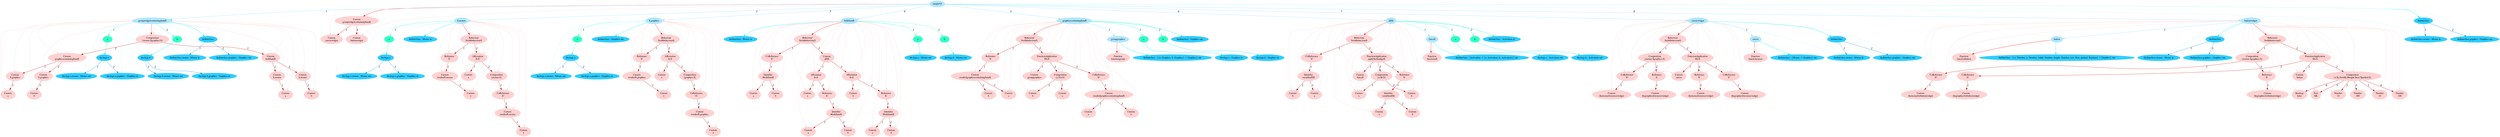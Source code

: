 digraph g{node_11835 [shape="ellipse", style="filled", color="#ffd1d1", fontname="Times", label="Composition
{mouse:$graphics:$}" ]
node_11837 [shape="ellipse", style="filled", color="#ffd1d1", fontname="Times", label="Custom
both$and$" ]
node_11839 [shape="ellipse", style="filled", color="#ffd1d1", fontname="Times", label="Custom
$.mouse" ]
node_11841 [shape="ellipse", style="filled", color="#ffd1d1", fontname="Times", label="Custom
a" ]
node_11844 [shape="ellipse", style="filled", color="#ffd1d1", fontname="Times", label="Custom
$.mouse" ]
node_11846 [shape="ellipse", style="filled", color="#ffd1d1", fontname="Times", label="Custom
b" ]
node_11851 [shape="ellipse", style="filled", color="#ffd1d1", fontname="Times", label="Custom
graphicscontaining$and$" ]
node_11853 [shape="ellipse", style="filled", color="#ffd1d1", fontname="Times", label="Custom
$.graphics" ]
node_11855 [shape="ellipse", style="filled", color="#ffd1d1", fontname="Times", label="Custom
a" ]
node_11858 [shape="ellipse", style="filled", color="#ffd1d1", fontname="Times", label="Custom
$.graphics" ]
node_11860 [shape="ellipse", style="filled", color="#ffd1d1", fontname="Times", label="Custom
b" ]
node_11883 [shape="ellipse", style="filled", color="#ffd1d1", fontname="Times", label="Behaviour
$withbehaviour$" ]
node_11885 [shape="ellipse", style="filled", color="#ffd1d1", fontname="Times", label="Reference
$!" ]
node_11887 [shape="ellipse", style="filled", color="#ffd1d1", fontname="Times", label="Custom
resultof$.mouse" ]
node_11889 [shape="ellipse", style="filled", color="#ffd1d1", fontname="Times", label="Custom
x" ]
node_11893 [shape="ellipse", style="filled", color="#ffd1d1", fontname="Times", label="Affectation
$=$" ]
node_11895 [shape="ellipse", style="filled", color="#ffd1d1", fontname="Times", label="Custom
x" ]
node_11897 [shape="ellipse", style="filled", color="#ffd1d1", fontname="Times", label="Composition
{mouse:$}" ]
node_11899 [shape="ellipse", style="filled", color="#ffd1d1", fontname="Times", label="CoReference
$?" ]
node_11901 [shape="ellipse", style="filled", color="#ffd1d1", fontname="Times", label="Custom
resultof$.mouse" ]
node_11903 [shape="ellipse", style="filled", color="#ffd1d1", fontname="Times", label="Custom
x" ]
node_11928 [shape="ellipse", style="filled", color="#ffd1d1", fontname="Times", label="Behaviour
$withbehaviour$" ]
node_11930 [shape="ellipse", style="filled", color="#ffd1d1", fontname="Times", label="Reference
$!" ]
node_11932 [shape="ellipse", style="filled", color="#ffd1d1", fontname="Times", label="Custom
resultof$.graphics" ]
node_11934 [shape="ellipse", style="filled", color="#ffd1d1", fontname="Times", label="Custom
x" ]
node_11938 [shape="ellipse", style="filled", color="#ffd1d1", fontname="Times", label="Affectation
$=$" ]
node_11940 [shape="ellipse", style="filled", color="#ffd1d1", fontname="Times", label="Custom
x" ]
node_11942 [shape="ellipse", style="filled", color="#ffd1d1", fontname="Times", label="Composition
{graphics:$}" ]
node_11944 [shape="ellipse", style="filled", color="#ffd1d1", fontname="Times", label="CoReference
$?" ]
node_11946 [shape="ellipse", style="filled", color="#ffd1d1", fontname="Times", label="Custom
resultof$.graphics" ]
node_11948 [shape="ellipse", style="filled", color="#ffd1d1", fontname="Times", label="Custom
x" ]
node_11972 [shape="ellipse", style="filled", color="#ffd1d1", fontname="Times", label="Behaviour
$withbehaviour$" ]
node_11974 [shape="ellipse", style="filled", color="#ffd1d1", fontname="Times", label="CoReference
$?" ]
node_11976 [shape="ellipse", style="filled", color="#ffd1d1", fontname="Times", label="Identifier
#both$and$" ]
node_11978 [shape="ellipse", style="filled", color="#ffd1d1", fontname="Times", label="Custom
a" ]
node_11980 [shape="ellipse", style="filled", color="#ffd1d1", fontname="Times", label="Custom
b" ]
node_11985 [shape="ellipse", style="filled", color="#ffd1d1", fontname="Times", label="Custom
all$$" ]
node_11987 [shape="ellipse", style="filled", color="#ffd1d1", fontname="Times", label="Affectation
$=$" ]
node_11989 [shape="ellipse", style="filled", color="#ffd1d1", fontname="Times", label="Custom
a" ]
node_11991 [shape="ellipse", style="filled", color="#ffd1d1", fontname="Times", label="Reference
$!" ]
node_11993 [shape="ellipse", style="filled", color="#ffd1d1", fontname="Times", label="Identifier
#both$and$" ]
node_11995 [shape="ellipse", style="filled", color="#ffd1d1", fontname="Times", label="Custom
a" ]
node_11997 [shape="ellipse", style="filled", color="#ffd1d1", fontname="Times", label="Custom
b" ]
node_12004 [shape="ellipse", style="filled", color="#ffd1d1", fontname="Times", label="Affectation
$=$" ]
node_12006 [shape="ellipse", style="filled", color="#ffd1d1", fontname="Times", label="Custom
b" ]
node_12008 [shape="ellipse", style="filled", color="#ffd1d1", fontname="Times", label="Reference
$!" ]
node_12010 [shape="ellipse", style="filled", color="#ffd1d1", fontname="Times", label="Identifier
#both$and$" ]
node_12012 [shape="ellipse", style="filled", color="#ffd1d1", fontname="Times", label="Custom
a" ]
node_12014 [shape="ellipse", style="filled", color="#ffd1d1", fontname="Times", label="Custom
b" ]
node_12031 [shape="ellipse", style="filled", color="#ffd1d1", fontname="Times", label="Function
functiongroup" ]
node_12048 [shape="ellipse", style="filled", color="#ffd1d1", fontname="Times", label="Behaviour
$withbehaviour$" ]
node_12050 [shape="ellipse", style="filled", color="#ffd1d1", fontname="Times", label="Reference
$!" ]
node_12052 [shape="ellipse", style="filled", color="#ffd1d1", fontname="Times", label="Custom
resultofgraphicscontaining$and$" ]
node_12054 [shape="ellipse", style="filled", color="#ffd1d1", fontname="Times", label="Custom
a" ]
node_12056 [shape="ellipse", style="filled", color="#ffd1d1", fontname="Times", label="Custom
b" ]
node_12061 [shape="ellipse", style="filled", color="#ffd1d1", fontname="Times", label="FunctionApplication
$$=$" ]
node_12063 [shape="ellipse", style="filled", color="#ffd1d1", fontname="Times", label="Custom
groupgraphics" ]
node_12065 [shape="ellipse", style="filled", color="#ffd1d1", fontname="Times", label="Composition
{a:$,b:$}" ]
node_12067 [shape="ellipse", style="filled", color="#ffd1d1", fontname="Times", label="Custom
a" ]
node_12069 [shape="ellipse", style="filled", color="#ffd1d1", fontname="Times", label="Custom
b" ]
node_12073 [shape="ellipse", style="filled", color="#ffd1d1", fontname="Times", label="CoReference
$?" ]
node_12075 [shape="ellipse", style="filled", color="#ffd1d1", fontname="Times", label="Custom
resultofgraphicscontaining$and$" ]
node_12077 [shape="ellipse", style="filled", color="#ffd1d1", fontname="Times", label="Custom
a" ]
node_12079 [shape="ellipse", style="filled", color="#ffd1d1", fontname="Times", label="Custom
b" ]
node_12095 [shape="ellipse", style="filled", color="#ffd1d1", fontname="Times", label="Function
functionall" ]
node_12112 [shape="ellipse", style="filled", color="#ffd1d1", fontname="Times", label="Behaviour
$withbehaviour$" ]
node_12114 [shape="ellipse", style="filled", color="#ffd1d1", fontname="Times", label="CoReference
$?" ]
node_12116 [shape="ellipse", style="filled", color="#ffd1d1", fontname="Times", label="Identifier
variableall$$" ]
node_12118 [shape="ellipse", style="filled", color="#ffd1d1", fontname="Times", label="Custom
a" ]
node_12120 [shape="ellipse", style="filled", color="#ffd1d1", fontname="Times", label="Custom
b" ]
node_12125 [shape="ellipse", style="filled", color="#ffd1d1", fontname="Times", label="FunctionApplication
apply$to$andget$" ]
node_12127 [shape="ellipse", style="filled", color="#ffd1d1", fontname="Times", label="Custom
funcall" ]
node_12129 [shape="ellipse", style="filled", color="#ffd1d1", fontname="Times", label="Reference
$!" ]
node_12131 [shape="ellipse", style="filled", color="#ffd1d1", fontname="Times", label="Identifier
variableall$$" ]
node_12133 [shape="ellipse", style="filled", color="#ffd1d1", fontname="Times", label="Custom
a" ]
node_12135 [shape="ellipse", style="filled", color="#ffd1d1", fontname="Times", label="Custom
b" ]
node_12140 [shape="ellipse", style="filled", color="#ffd1d1", fontname="Times", label="Composition
{a:$b:$}" ]
node_12142 [shape="ellipse", style="filled", color="#ffd1d1", fontname="Times", label="Custom
a" ]
node_12144 [shape="ellipse", style="filled", color="#ffd1d1", fontname="Times", label="Custom
b" ]
node_12159 [shape="ellipse", style="filled", color="#ffd1d1", fontname="Times", label="Function
functioncursor" ]
node_12172 [shape="ellipse", style="filled", color="#ffd1d1", fontname="Times", label="Behaviour
$withbehaviour$" ]
node_12174 [shape="ellipse", style="filled", color="#ffd1d1", fontname="Times", label="Composition
{mouse:$graphics:$}" ]
node_12176 [shape="ellipse", style="filled", color="#ffd1d1", fontname="Times", label="CoReference
$?" ]
node_12178 [shape="ellipse", style="filled", color="#ffd1d1", fontname="Times", label="Custom
themouseforcursorwidget" ]
node_12181 [shape="ellipse", style="filled", color="#ffd1d1", fontname="Times", label="Reference
$!" ]
node_12183 [shape="ellipse", style="filled", color="#ffd1d1", fontname="Times", label="Custom
thegraphicsforcursorwidget" ]
node_12188 [shape="ellipse", style="filled", color="#ffd1d1", fontname="Times", label="FunctionApplication
$$=$" ]
node_12190 [shape="ellipse", style="filled", color="#ffd1d1", fontname="Times", label="Custom
cursor" ]
node_12192 [shape="ellipse", style="filled", color="#ffd1d1", fontname="Times", label="Reference
$!" ]
node_12194 [shape="ellipse", style="filled", color="#ffd1d1", fontname="Times", label="Custom
themouseforcursorwidget" ]
node_12197 [shape="ellipse", style="filled", color="#ffd1d1", fontname="Times", label="CoReference
$?" ]
node_12199 [shape="ellipse", style="filled", color="#ffd1d1", fontname="Times", label="Custom
thegraphicsforcursorwidget" ]
node_12213 [shape="ellipse", style="filled", color="#ffd1d1", fontname="Times", label="Function
functionbutton" ]
node_12226 [shape="ellipse", style="filled", color="#ffd1d1", fontname="Times", label="Behaviour
$withbehaviour$" ]
node_12228 [shape="ellipse", style="filled", color="#ffd1d1", fontname="Times", label="Composition
{mouse:$graphics:$}" ]
node_12230 [shape="ellipse", style="filled", color="#ffd1d1", fontname="Times", label="CoReference
$?" ]
node_12232 [shape="ellipse", style="filled", color="#ffd1d1", fontname="Times", label="Custom
themouseforbuttonwidget" ]
node_12235 [shape="ellipse", style="filled", color="#ffd1d1", fontname="Times", label="Reference
$!" ]
node_12237 [shape="ellipse", style="filled", color="#ffd1d1", fontname="Times", label="Custom
thegraphicsforbuttonwidget" ]
node_12242 [shape="ellipse", style="filled", color="#ffd1d1", fontname="Times", label="FunctionApplication
$$=$" ]
node_12244 [shape="ellipse", style="filled", color="#ffd1d1", fontname="Times", label="Custom
button" ]
node_12246 [shape="ellipse", style="filled", color="#ffd1d1", fontname="Times", label="Composition
{x:$y:$width:$height:$text:$pushed:$}" ]
node_12248 [shape="ellipse", style="filled", color="#ffd1d1", fontname="Times", label="Number
10" ]
node_12250 [shape="ellipse", style="filled", color="#ffd1d1", fontname="Times", label="Number
10" ]
node_12252 [shape="ellipse", style="filled", color="#ffd1d1", fontname="Times", label="Number
200" ]
node_12254 [shape="ellipse", style="filled", color="#ffd1d1", fontname="Times", label="Number
100" ]
node_12256 [shape="ellipse", style="filled", color="#ffd1d1", fontname="Times", label="Text
OK" ]
node_12258 [shape="ellipse", style="filled", color="#ffd1d1", fontname="Times", label="Boolean
false" ]
node_12266 [shape="ellipse", style="filled", color="#ffd1d1", fontname="Times", label="CoReference
$?" ]
node_12268 [shape="ellipse", style="filled", color="#ffd1d1", fontname="Times", label="Custom
thegraphicsforbuttonwidget" ]
node_12294 [shape="ellipse", style="filled", color="#ffd1d1", fontname="Times", label="Custom
groupwidgetcontaining$and$" ]
node_12296 [shape="ellipse", style="filled", color="#ffd1d1", fontname="Times", label="Custom
cursorwidget" ]
node_12298 [shape="ellipse", style="filled", color="#ffd1d1", fontname="Times", label="Custom
buttonwidget" ]
node_11802 [shape="ellipse", style="filled", color="#afe7ff", fontname="Times", label="simpleUI" ]
node_11803 [shape="ellipse", style="filled", color="#afe7ff", fontname="Times", label="groupwidgetcontaining$and$" ]
node_11868 [shape="ellipse", style="filled", color="#afe7ff", fontname="Times", label="$.mouse" ]
node_11913 [shape="ellipse", style="filled", color="#afe7ff", fontname="Times", label="$.graphics" ]
node_11958 [shape="ellipse", style="filled", color="#afe7ff", fontname="Times", label="both$and$" ]
node_12026 [shape="ellipse", style="filled", color="#afe7ff", fontname="Times", label="graphicscontaining$and$" ]
node_12027 [shape="ellipse", style="filled", color="#afe7ff", fontname="Times", label="groupgraphics" ]
node_12090 [shape="ellipse", style="filled", color="#afe7ff", fontname="Times", label="all$$" ]
node_12091 [shape="ellipse", style="filled", color="#afe7ff", fontname="Times", label="funcall" ]
node_12154 [shape="ellipse", style="filled", color="#afe7ff", fontname="Times", label="cursorwidget" ]
node_12155 [shape="ellipse", style="filled", color="#afe7ff", fontname="Times", label="cursor" ]
node_12208 [shape="ellipse", style="filled", color="#afe7ff", fontname="Times", label="buttonwidget" ]
node_12209 [shape="ellipse", style="filled", color="#afe7ff", fontname="Times", label="button" ]
node_11804 [shape="ellipse", style="filled", color="#2fffc7", fontname="Times", label="a" ]
node_11814 [shape="ellipse", style="filled", color="#2fffc7", fontname="Times", label="b" ]
node_11869 [shape="ellipse", style="filled", color="#2fffc7", fontname="Times", label="x" ]
node_11914 [shape="ellipse", style="filled", color="#2fffc7", fontname="Times", label="x" ]
node_11959 [shape="ellipse", style="filled", color="#2fffc7", fontname="Times", label="a" ]
node_11963 [shape="ellipse", style="filled", color="#2fffc7", fontname="Times", label="b" ]
node_12035 [shape="ellipse", style="filled", color="#2fffc7", fontname="Times", label="a" ]
node_12039 [shape="ellipse", style="filled", color="#2fffc7", fontname="Times", label="b" ]
node_12099 [shape="ellipse", style="filled", color="#2fffc7", fontname="Times", label="a" ]
node_12103 [shape="ellipse", style="filled", color="#2fffc7", fontname="Times", label="b" ]
node_11805 [shape="ellipse", style="filled", color="#2fcdff", fontname="Times", label="theArgs.a" ]
node_11806 [shape="ellipse", style="filled", color="#2fcdff", fontname="Times", label="theArgs.a.mouse : Mouse out" ]
node_11808 [shape="ellipse", style="filled", color="#2fcdff", fontname="Times", label="theArgs.a.graphics : Graphics in" ]
node_11815 [shape="ellipse", style="filled", color="#2fcdff", fontname="Times", label="theArgs.b" ]
node_11816 [shape="ellipse", style="filled", color="#2fcdff", fontname="Times", label="theArgs.b.mouse : Mouse out" ]
node_11818 [shape="ellipse", style="filled", color="#2fcdff", fontname="Times", label="theArgs.b.graphics : Graphics in" ]
node_11826 [shape="ellipse", style="filled", color="#2fcdff", fontname="Times", label="theInterface" ]
node_11827 [shape="ellipse", style="filled", color="#2fcdff", fontname="Times", label="theInterface.mouse : Mouse in" ]
node_11829 [shape="ellipse", style="filled", color="#2fcdff", fontname="Times", label="theInterface.graphics : Graphics out" ]
node_11870 [shape="ellipse", style="filled", color="#2fcdff", fontname="Times", label="theArgs.x" ]
node_11871 [shape="ellipse", style="filled", color="#2fcdff", fontname="Times", label="theArgs.x.mouse : Mouse out" ]
node_11873 [shape="ellipse", style="filled", color="#2fcdff", fontname="Times", label="theArgs.x.graphics : Graphics in" ]
node_11880 [shape="ellipse", style="filled", color="#2fcdff", fontname="Times", label="theInterface : Mouse in" ]
node_11915 [shape="ellipse", style="filled", color="#2fcdff", fontname="Times", label="theArgs.x" ]
node_11916 [shape="ellipse", style="filled", color="#2fcdff", fontname="Times", label="theArgs.x.mouse : Mouse out" ]
node_11918 [shape="ellipse", style="filled", color="#2fcdff", fontname="Times", label="theArgs.x.graphics : Graphics in" ]
node_11925 [shape="ellipse", style="filled", color="#2fcdff", fontname="Times", label="theInterface : Graphics out" ]
node_11960 [shape="ellipse", style="filled", color="#2fcdff", fontname="Times", label="theArgs.a : Mouse out" ]
node_11964 [shape="ellipse", style="filled", color="#2fcdff", fontname="Times", label="theArgs.b : Mouse out" ]
node_11969 [shape="ellipse", style="filled", color="#2fcdff", fontname="Times", label="theInterface : Mouse in" ]
node_12028 [shape="ellipse", style="filled", color="#2fcdff", fontname="Times", label="theInterface : {{a: Graphics, b: Graphics} -> Graphics} out" ]
node_12036 [shape="ellipse", style="filled", color="#2fcdff", fontname="Times", label="theArgs.a : Graphics in" ]
node_12040 [shape="ellipse", style="filled", color="#2fcdff", fontname="Times", label="theArgs.b : Graphics in" ]
node_12045 [shape="ellipse", style="filled", color="#2fcdff", fontname="Times", label="theInterface : Graphics out" ]
node_12092 [shape="ellipse", style="filled", color="#2fcdff", fontname="Times", label="theInterface : {Activation -> {a: Activation, b: Activation}} out" ]
node_12100 [shape="ellipse", style="filled", color="#2fcdff", fontname="Times", label="theArgs.a : Activation out" ]
node_12104 [shape="ellipse", style="filled", color="#2fcdff", fontname="Times", label="theArgs.b : Activation out" ]
node_12109 [shape="ellipse", style="filled", color="#2fcdff", fontname="Times", label="theInterface : Activation in" ]
node_12156 [shape="ellipse", style="filled", color="#2fcdff", fontname="Times", label="theInterface : {Mouse -> Graphics} out" ]
node_12163 [shape="ellipse", style="filled", color="#2fcdff", fontname="Times", label="theInterface" ]
node_12164 [shape="ellipse", style="filled", color="#2fcdff", fontname="Times", label="theInterface.mouse : Mouse in" ]
node_12166 [shape="ellipse", style="filled", color="#2fcdff", fontname="Times", label="theInterface.graphics : Graphics out" ]
node_12210 [shape="ellipse", style="filled", color="#2fcdff", fontname="Times", label="theInterface : {{x: Number, y: Number, width: Number, height: Number, text: Text, pushed: Boolean} -> Graphics} out" ]
node_12217 [shape="ellipse", style="filled", color="#2fcdff", fontname="Times", label="theInterface" ]
node_12218 [shape="ellipse", style="filled", color="#2fcdff", fontname="Times", label="theInterface.mouse : Mouse in" ]
node_12220 [shape="ellipse", style="filled", color="#2fcdff", fontname="Times", label="theInterface.graphics : Graphics out" ]
node_12285 [shape="ellipse", style="filled", color="#2fcdff", fontname="Times", label="theInterface" ]
node_12286 [shape="ellipse", style="filled", color="#2fcdff", fontname="Times", label="theInterface.mouse : Mouse in" ]
node_12288 [shape="ellipse", style="filled", color="#2fcdff", fontname="Times", label="theInterface.graphics : Graphics out" ]
node_11839 -> node_11841 [dir=forward, arrowHead=normal, fontname="Times-Italic", arrowsize=1, color="#d00000", label="1",  headlabel="", taillabel="" ]
node_11844 -> node_11846 [dir=forward, arrowHead=normal, fontname="Times-Italic", arrowsize=1, color="#d00000", label="1",  headlabel="", taillabel="" ]
node_11837 -> node_11839 [dir=forward, arrowHead=normal, fontname="Times-Italic", arrowsize=1, color="#d00000", label="1",  headlabel="", taillabel="" ]
node_11837 -> node_11844 [dir=forward, arrowHead=normal, fontname="Times-Italic", arrowsize=1, color="#d00000", label="2",  headlabel="", taillabel="" ]
node_11853 -> node_11855 [dir=forward, arrowHead=normal, fontname="Times-Italic", arrowsize=1, color="#d00000", label="1",  headlabel="", taillabel="" ]
node_11858 -> node_11860 [dir=forward, arrowHead=normal, fontname="Times-Italic", arrowsize=1, color="#d00000", label="1",  headlabel="", taillabel="" ]
node_11851 -> node_11853 [dir=forward, arrowHead=normal, fontname="Times-Italic", arrowsize=1, color="#d00000", label="1",  headlabel="", taillabel="" ]
node_11851 -> node_11858 [dir=forward, arrowHead=normal, fontname="Times-Italic", arrowsize=1, color="#d00000", label="2",  headlabel="", taillabel="" ]
node_11835 -> node_11837 [dir=forward, arrowHead=normal, fontname="Times-Italic", arrowsize=1, color="#d00000", label="1",  headlabel="", taillabel="" ]
node_11835 -> node_11851 [dir=forward, arrowHead=normal, fontname="Times-Italic", arrowsize=1, color="#d00000", label="2",  headlabel="", taillabel="" ]
node_11887 -> node_11889 [dir=forward, arrowHead=normal, fontname="Times-Italic", arrowsize=1, color="#d00000", label="1",  headlabel="", taillabel="" ]
node_11885 -> node_11887 [dir=forward, arrowHead=normal, fontname="Times-Italic", arrowsize=1, color="#d00000", label="1",  headlabel="", taillabel="" ]
node_11901 -> node_11903 [dir=forward, arrowHead=normal, fontname="Times-Italic", arrowsize=1, color="#d00000", label="1",  headlabel="", taillabel="" ]
node_11899 -> node_11901 [dir=forward, arrowHead=normal, fontname="Times-Italic", arrowsize=1, color="#d00000", label="1",  headlabel="", taillabel="" ]
node_11897 -> node_11899 [dir=forward, arrowHead=normal, fontname="Times-Italic", arrowsize=1, color="#d00000", label="1",  headlabel="", taillabel="" ]
node_11893 -> node_11895 [dir=forward, arrowHead=normal, fontname="Times-Italic", arrowsize=1, color="#d00000", label="1",  headlabel="", taillabel="" ]
node_11893 -> node_11897 [dir=forward, arrowHead=normal, fontname="Times-Italic", arrowsize=1, color="#d00000", label="2",  headlabel="", taillabel="" ]
node_11883 -> node_11885 [dir=forward, arrowHead=normal, fontname="Times-Italic", arrowsize=1, color="#d00000", label="1",  headlabel="", taillabel="" ]
node_11883 -> node_11893 [dir=forward, arrowHead=normal, fontname="Times-Italic", arrowsize=1, color="#d00000", label="2",  headlabel="", taillabel="" ]
node_11932 -> node_11934 [dir=forward, arrowHead=normal, fontname="Times-Italic", arrowsize=1, color="#d00000", label="1",  headlabel="", taillabel="" ]
node_11930 -> node_11932 [dir=forward, arrowHead=normal, fontname="Times-Italic", arrowsize=1, color="#d00000", label="1",  headlabel="", taillabel="" ]
node_11946 -> node_11948 [dir=forward, arrowHead=normal, fontname="Times-Italic", arrowsize=1, color="#d00000", label="1",  headlabel="", taillabel="" ]
node_11944 -> node_11946 [dir=forward, arrowHead=normal, fontname="Times-Italic", arrowsize=1, color="#d00000", label="1",  headlabel="", taillabel="" ]
node_11942 -> node_11944 [dir=forward, arrowHead=normal, fontname="Times-Italic", arrowsize=1, color="#d00000", label="1",  headlabel="", taillabel="" ]
node_11938 -> node_11940 [dir=forward, arrowHead=normal, fontname="Times-Italic", arrowsize=1, color="#d00000", label="1",  headlabel="", taillabel="" ]
node_11938 -> node_11942 [dir=forward, arrowHead=normal, fontname="Times-Italic", arrowsize=1, color="#d00000", label="2",  headlabel="", taillabel="" ]
node_11928 -> node_11930 [dir=forward, arrowHead=normal, fontname="Times-Italic", arrowsize=1, color="#d00000", label="1",  headlabel="", taillabel="" ]
node_11928 -> node_11938 [dir=forward, arrowHead=normal, fontname="Times-Italic", arrowsize=1, color="#d00000", label="2",  headlabel="", taillabel="" ]
node_11976 -> node_11978 [dir=forward, arrowHead=normal, fontname="Times-Italic", arrowsize=1, color="#d00000", label="1",  headlabel="", taillabel="" ]
node_11976 -> node_11980 [dir=forward, arrowHead=normal, fontname="Times-Italic", arrowsize=1, color="#d00000", label="2",  headlabel="", taillabel="" ]
node_11974 -> node_11976 [dir=forward, arrowHead=normal, fontname="Times-Italic", arrowsize=1, color="#d00000", label="1",  headlabel="", taillabel="" ]
node_11993 -> node_11995 [dir=forward, arrowHead=normal, fontname="Times-Italic", arrowsize=1, color="#d00000", label="1",  headlabel="", taillabel="" ]
node_11993 -> node_11997 [dir=forward, arrowHead=normal, fontname="Times-Italic", arrowsize=1, color="#d00000", label="2",  headlabel="", taillabel="" ]
node_11991 -> node_11993 [dir=forward, arrowHead=normal, fontname="Times-Italic", arrowsize=1, color="#d00000", label="1",  headlabel="", taillabel="" ]
node_11987 -> node_11989 [dir=forward, arrowHead=normal, fontname="Times-Italic", arrowsize=1, color="#d00000", label="1",  headlabel="", taillabel="" ]
node_11987 -> node_11991 [dir=forward, arrowHead=normal, fontname="Times-Italic", arrowsize=1, color="#d00000", label="2",  headlabel="", taillabel="" ]
node_12010 -> node_12012 [dir=forward, arrowHead=normal, fontname="Times-Italic", arrowsize=1, color="#d00000", label="1",  headlabel="", taillabel="" ]
node_12010 -> node_12014 [dir=forward, arrowHead=normal, fontname="Times-Italic", arrowsize=1, color="#d00000", label="2",  headlabel="", taillabel="" ]
node_12008 -> node_12010 [dir=forward, arrowHead=normal, fontname="Times-Italic", arrowsize=1, color="#d00000", label="1",  headlabel="", taillabel="" ]
node_12004 -> node_12006 [dir=forward, arrowHead=normal, fontname="Times-Italic", arrowsize=1, color="#d00000", label="1",  headlabel="", taillabel="" ]
node_12004 -> node_12008 [dir=forward, arrowHead=normal, fontname="Times-Italic", arrowsize=1, color="#d00000", label="2",  headlabel="", taillabel="" ]
node_11985 -> node_11987 [dir=forward, arrowHead=normal, fontname="Times-Italic", arrowsize=1, color="#d00000", label="1",  headlabel="", taillabel="" ]
node_11985 -> node_12004 [dir=forward, arrowHead=normal, fontname="Times-Italic", arrowsize=1, color="#d00000", label="2",  headlabel="", taillabel="" ]
node_11972 -> node_11974 [dir=forward, arrowHead=normal, fontname="Times-Italic", arrowsize=1, color="#d00000", label="1",  headlabel="", taillabel="" ]
node_11972 -> node_11985 [dir=forward, arrowHead=normal, fontname="Times-Italic", arrowsize=1, color="#d00000", label="2",  headlabel="", taillabel="" ]
node_12052 -> node_12054 [dir=forward, arrowHead=normal, fontname="Times-Italic", arrowsize=1, color="#d00000", label="1",  headlabel="", taillabel="" ]
node_12052 -> node_12056 [dir=forward, arrowHead=normal, fontname="Times-Italic", arrowsize=1, color="#d00000", label="2",  headlabel="", taillabel="" ]
node_12050 -> node_12052 [dir=forward, arrowHead=normal, fontname="Times-Italic", arrowsize=1, color="#d00000", label="1",  headlabel="", taillabel="" ]
node_12065 -> node_12067 [dir=forward, arrowHead=normal, fontname="Times-Italic", arrowsize=1, color="#d00000", label="1",  headlabel="", taillabel="" ]
node_12065 -> node_12069 [dir=forward, arrowHead=normal, fontname="Times-Italic", arrowsize=1, color="#d00000", label="2",  headlabel="", taillabel="" ]
node_12075 -> node_12077 [dir=forward, arrowHead=normal, fontname="Times-Italic", arrowsize=1, color="#d00000", label="1",  headlabel="", taillabel="" ]
node_12075 -> node_12079 [dir=forward, arrowHead=normal, fontname="Times-Italic", arrowsize=1, color="#d00000", label="2",  headlabel="", taillabel="" ]
node_12073 -> node_12075 [dir=forward, arrowHead=normal, fontname="Times-Italic", arrowsize=1, color="#d00000", label="1",  headlabel="", taillabel="" ]
node_12061 -> node_12063 [dir=forward, arrowHead=normal, fontname="Times-Italic", arrowsize=1, color="#d00000", label="1",  headlabel="", taillabel="" ]
node_12061 -> node_12065 [dir=forward, arrowHead=normal, fontname="Times-Italic", arrowsize=1, color="#d00000", label="2",  headlabel="", taillabel="" ]
node_12061 -> node_12073 [dir=forward, arrowHead=normal, fontname="Times-Italic", arrowsize=1, color="#d00000", label="3",  headlabel="", taillabel="" ]
node_12048 -> node_12050 [dir=forward, arrowHead=normal, fontname="Times-Italic", arrowsize=1, color="#d00000", label="1",  headlabel="", taillabel="" ]
node_12048 -> node_12061 [dir=forward, arrowHead=normal, fontname="Times-Italic", arrowsize=1, color="#d00000", label="2",  headlabel="", taillabel="" ]
node_12116 -> node_12118 [dir=forward, arrowHead=normal, fontname="Times-Italic", arrowsize=1, color="#d00000", label="1",  headlabel="", taillabel="" ]
node_12116 -> node_12120 [dir=forward, arrowHead=normal, fontname="Times-Italic", arrowsize=1, color="#d00000", label="2",  headlabel="", taillabel="" ]
node_12114 -> node_12116 [dir=forward, arrowHead=normal, fontname="Times-Italic", arrowsize=1, color="#d00000", label="1",  headlabel="", taillabel="" ]
node_12131 -> node_12133 [dir=forward, arrowHead=normal, fontname="Times-Italic", arrowsize=1, color="#d00000", label="1",  headlabel="", taillabel="" ]
node_12131 -> node_12135 [dir=forward, arrowHead=normal, fontname="Times-Italic", arrowsize=1, color="#d00000", label="2",  headlabel="", taillabel="" ]
node_12129 -> node_12131 [dir=forward, arrowHead=normal, fontname="Times-Italic", arrowsize=1, color="#d00000", label="1",  headlabel="", taillabel="" ]
node_12140 -> node_12142 [dir=forward, arrowHead=normal, fontname="Times-Italic", arrowsize=1, color="#d00000", label="1",  headlabel="", taillabel="" ]
node_12140 -> node_12144 [dir=forward, arrowHead=normal, fontname="Times-Italic", arrowsize=1, color="#d00000", label="2",  headlabel="", taillabel="" ]
node_12125 -> node_12127 [dir=forward, arrowHead=normal, fontname="Times-Italic", arrowsize=1, color="#d00000", label="1",  headlabel="", taillabel="" ]
node_12125 -> node_12129 [dir=forward, arrowHead=normal, fontname="Times-Italic", arrowsize=1, color="#d00000", label="2",  headlabel="", taillabel="" ]
node_12125 -> node_12140 [dir=forward, arrowHead=normal, fontname="Times-Italic", arrowsize=1, color="#d00000", label="3",  headlabel="", taillabel="" ]
node_12112 -> node_12114 [dir=forward, arrowHead=normal, fontname="Times-Italic", arrowsize=1, color="#d00000", label="1",  headlabel="", taillabel="" ]
node_12112 -> node_12125 [dir=forward, arrowHead=normal, fontname="Times-Italic", arrowsize=1, color="#d00000", label="2",  headlabel="", taillabel="" ]
node_12176 -> node_12178 [dir=forward, arrowHead=normal, fontname="Times-Italic", arrowsize=1, color="#d00000", label="1",  headlabel="", taillabel="" ]
node_12181 -> node_12183 [dir=forward, arrowHead=normal, fontname="Times-Italic", arrowsize=1, color="#d00000", label="1",  headlabel="", taillabel="" ]
node_12174 -> node_12176 [dir=forward, arrowHead=normal, fontname="Times-Italic", arrowsize=1, color="#d00000", label="1",  headlabel="", taillabel="" ]
node_12174 -> node_12181 [dir=forward, arrowHead=normal, fontname="Times-Italic", arrowsize=1, color="#d00000", label="2",  headlabel="", taillabel="" ]
node_12192 -> node_12194 [dir=forward, arrowHead=normal, fontname="Times-Italic", arrowsize=1, color="#d00000", label="1",  headlabel="", taillabel="" ]
node_12197 -> node_12199 [dir=forward, arrowHead=normal, fontname="Times-Italic", arrowsize=1, color="#d00000", label="1",  headlabel="", taillabel="" ]
node_12188 -> node_12190 [dir=forward, arrowHead=normal, fontname="Times-Italic", arrowsize=1, color="#d00000", label="1",  headlabel="", taillabel="" ]
node_12188 -> node_12192 [dir=forward, arrowHead=normal, fontname="Times-Italic", arrowsize=1, color="#d00000", label="2",  headlabel="", taillabel="" ]
node_12188 -> node_12197 [dir=forward, arrowHead=normal, fontname="Times-Italic", arrowsize=1, color="#d00000", label="3",  headlabel="", taillabel="" ]
node_12172 -> node_12174 [dir=forward, arrowHead=normal, fontname="Times-Italic", arrowsize=1, color="#d00000", label="1",  headlabel="", taillabel="" ]
node_12172 -> node_12188 [dir=forward, arrowHead=normal, fontname="Times-Italic", arrowsize=1, color="#d00000", label="2",  headlabel="", taillabel="" ]
node_12230 -> node_12232 [dir=forward, arrowHead=normal, fontname="Times-Italic", arrowsize=1, color="#d00000", label="1",  headlabel="", taillabel="" ]
node_12235 -> node_12237 [dir=forward, arrowHead=normal, fontname="Times-Italic", arrowsize=1, color="#d00000", label="1",  headlabel="", taillabel="" ]
node_12228 -> node_12230 [dir=forward, arrowHead=normal, fontname="Times-Italic", arrowsize=1, color="#d00000", label="1",  headlabel="", taillabel="" ]
node_12228 -> node_12235 [dir=forward, arrowHead=normal, fontname="Times-Italic", arrowsize=1, color="#d00000", label="2",  headlabel="", taillabel="" ]
node_12246 -> node_12248 [dir=forward, arrowHead=normal, fontname="Times-Italic", arrowsize=1, color="#d00000", label="1",  headlabel="", taillabel="" ]
node_12246 -> node_12250 [dir=forward, arrowHead=normal, fontname="Times-Italic", arrowsize=1, color="#d00000", label="2",  headlabel="", taillabel="" ]
node_12246 -> node_12252 [dir=forward, arrowHead=normal, fontname="Times-Italic", arrowsize=1, color="#d00000", label="3",  headlabel="", taillabel="" ]
node_12246 -> node_12254 [dir=forward, arrowHead=normal, fontname="Times-Italic", arrowsize=1, color="#d00000", label="4",  headlabel="", taillabel="" ]
node_12246 -> node_12256 [dir=forward, arrowHead=normal, fontname="Times-Italic", arrowsize=1, color="#d00000", label="5",  headlabel="", taillabel="" ]
node_12246 -> node_12258 [dir=forward, arrowHead=normal, fontname="Times-Italic", arrowsize=1, color="#d00000", label="6",  headlabel="", taillabel="" ]
node_12266 -> node_12268 [dir=forward, arrowHead=normal, fontname="Times-Italic", arrowsize=1, color="#d00000", label="1",  headlabel="", taillabel="" ]
node_12242 -> node_12244 [dir=forward, arrowHead=normal, fontname="Times-Italic", arrowsize=1, color="#d00000", label="1",  headlabel="", taillabel="" ]
node_12242 -> node_12246 [dir=forward, arrowHead=normal, fontname="Times-Italic", arrowsize=1, color="#d00000", label="2",  headlabel="", taillabel="" ]
node_12242 -> node_12266 [dir=forward, arrowHead=normal, fontname="Times-Italic", arrowsize=1, color="#d00000", label="3",  headlabel="", taillabel="" ]
node_12226 -> node_12228 [dir=forward, arrowHead=normal, fontname="Times-Italic", arrowsize=1, color="#d00000", label="1",  headlabel="", taillabel="" ]
node_12226 -> node_12242 [dir=forward, arrowHead=normal, fontname="Times-Italic", arrowsize=1, color="#d00000", label="2",  headlabel="", taillabel="" ]
node_12294 -> node_12296 [dir=forward, arrowHead=normal, fontname="Times-Italic", arrowsize=1, color="#d00000", label="1",  headlabel="", taillabel="" ]
node_12294 -> node_12298 [dir=forward, arrowHead=normal, fontname="Times-Italic", arrowsize=1, color="#d00000", label="2",  headlabel="", taillabel="" ]
node_11803 -> node_11835 [dir=forward, arrowHead=normal, fontname="Times-Italic", arrowsize=1, color="#ff0000", label="",  headlabel="", taillabel="" ]
node_11868 -> node_11883 [dir=forward, arrowHead=normal, fontname="Times-Italic", arrowsize=1, color="#ff0000", label="",  headlabel="", taillabel="" ]
node_11913 -> node_11928 [dir=forward, arrowHead=normal, fontname="Times-Italic", arrowsize=1, color="#ff0000", label="",  headlabel="", taillabel="" ]
node_11958 -> node_11972 [dir=forward, arrowHead=normal, fontname="Times-Italic", arrowsize=1, color="#ff0000", label="",  headlabel="", taillabel="" ]
node_12027 -> node_12031 [dir=forward, arrowHead=normal, fontname="Times-Italic", arrowsize=1, color="#ff0000", label="",  headlabel="", taillabel="" ]
node_12026 -> node_12048 [dir=forward, arrowHead=normal, fontname="Times-Italic", arrowsize=1, color="#ff0000", label="",  headlabel="", taillabel="" ]
node_12091 -> node_12095 [dir=forward, arrowHead=normal, fontname="Times-Italic", arrowsize=1, color="#ff0000", label="",  headlabel="", taillabel="" ]
node_12090 -> node_12112 [dir=forward, arrowHead=normal, fontname="Times-Italic", arrowsize=1, color="#ff0000", label="",  headlabel="", taillabel="" ]
node_12155 -> node_12159 [dir=forward, arrowHead=normal, fontname="Times-Italic", arrowsize=1, color="#ff0000", label="",  headlabel="", taillabel="" ]
node_12154 -> node_12172 [dir=forward, arrowHead=normal, fontname="Times-Italic", arrowsize=1, color="#ff0000", label="",  headlabel="", taillabel="" ]
node_12209 -> node_12213 [dir=forward, arrowHead=normal, fontname="Times-Italic", arrowsize=1, color="#ff0000", label="",  headlabel="", taillabel="" ]
node_12208 -> node_12226 [dir=forward, arrowHead=normal, fontname="Times-Italic", arrowsize=1, color="#ff0000", label="",  headlabel="", taillabel="" ]
node_11802 -> node_12294 [dir=forward, arrowHead=normal, fontname="Times-Italic", arrowsize=1, color="#ff0000", label="",  headlabel="", taillabel="" ]
node_11803 -> node_11835 [dir=forward, arrowHead=normal, fontname="Times-Italic", arrowsize=1, color="#ffd5d5", label="",  headlabel="", taillabel="" ]
node_11803 -> node_11837 [dir=forward, arrowHead=normal, fontname="Times-Italic", arrowsize=1, color="#ffd5d5", label="",  headlabel="", taillabel="" ]
node_11803 -> node_11839 [dir=forward, arrowHead=normal, fontname="Times-Italic", arrowsize=1, color="#ffd5d5", label="",  headlabel="", taillabel="" ]
node_11803 -> node_11841 [dir=forward, arrowHead=normal, fontname="Times-Italic", arrowsize=1, color="#ffd5d5", label="",  headlabel="", taillabel="" ]
node_11803 -> node_11844 [dir=forward, arrowHead=normal, fontname="Times-Italic", arrowsize=1, color="#ffd5d5", label="",  headlabel="", taillabel="" ]
node_11803 -> node_11846 [dir=forward, arrowHead=normal, fontname="Times-Italic", arrowsize=1, color="#ffd5d5", label="",  headlabel="", taillabel="" ]
node_11803 -> node_11851 [dir=forward, arrowHead=normal, fontname="Times-Italic", arrowsize=1, color="#ffd5d5", label="",  headlabel="", taillabel="" ]
node_11803 -> node_11853 [dir=forward, arrowHead=normal, fontname="Times-Italic", arrowsize=1, color="#ffd5d5", label="",  headlabel="", taillabel="" ]
node_11803 -> node_11855 [dir=forward, arrowHead=normal, fontname="Times-Italic", arrowsize=1, color="#ffd5d5", label="",  headlabel="", taillabel="" ]
node_11803 -> node_11858 [dir=forward, arrowHead=normal, fontname="Times-Italic", arrowsize=1, color="#ffd5d5", label="",  headlabel="", taillabel="" ]
node_11803 -> node_11860 [dir=forward, arrowHead=normal, fontname="Times-Italic", arrowsize=1, color="#ffd5d5", label="",  headlabel="", taillabel="" ]
node_11868 -> node_11883 [dir=forward, arrowHead=normal, fontname="Times-Italic", arrowsize=1, color="#ffd5d5", label="",  headlabel="", taillabel="" ]
node_11868 -> node_11885 [dir=forward, arrowHead=normal, fontname="Times-Italic", arrowsize=1, color="#ffd5d5", label="",  headlabel="", taillabel="" ]
node_11868 -> node_11887 [dir=forward, arrowHead=normal, fontname="Times-Italic", arrowsize=1, color="#ffd5d5", label="",  headlabel="", taillabel="" ]
node_11868 -> node_11889 [dir=forward, arrowHead=normal, fontname="Times-Italic", arrowsize=1, color="#ffd5d5", label="",  headlabel="", taillabel="" ]
node_11868 -> node_11893 [dir=forward, arrowHead=normal, fontname="Times-Italic", arrowsize=1, color="#ffd5d5", label="",  headlabel="", taillabel="" ]
node_11868 -> node_11895 [dir=forward, arrowHead=normal, fontname="Times-Italic", arrowsize=1, color="#ffd5d5", label="",  headlabel="", taillabel="" ]
node_11868 -> node_11897 [dir=forward, arrowHead=normal, fontname="Times-Italic", arrowsize=1, color="#ffd5d5", label="",  headlabel="", taillabel="" ]
node_11868 -> node_11899 [dir=forward, arrowHead=normal, fontname="Times-Italic", arrowsize=1, color="#ffd5d5", label="",  headlabel="", taillabel="" ]
node_11868 -> node_11901 [dir=forward, arrowHead=normal, fontname="Times-Italic", arrowsize=1, color="#ffd5d5", label="",  headlabel="", taillabel="" ]
node_11868 -> node_11903 [dir=forward, arrowHead=normal, fontname="Times-Italic", arrowsize=1, color="#ffd5d5", label="",  headlabel="", taillabel="" ]
node_11913 -> node_11928 [dir=forward, arrowHead=normal, fontname="Times-Italic", arrowsize=1, color="#ffd5d5", label="",  headlabel="", taillabel="" ]
node_11913 -> node_11930 [dir=forward, arrowHead=normal, fontname="Times-Italic", arrowsize=1, color="#ffd5d5", label="",  headlabel="", taillabel="" ]
node_11913 -> node_11932 [dir=forward, arrowHead=normal, fontname="Times-Italic", arrowsize=1, color="#ffd5d5", label="",  headlabel="", taillabel="" ]
node_11913 -> node_11934 [dir=forward, arrowHead=normal, fontname="Times-Italic", arrowsize=1, color="#ffd5d5", label="",  headlabel="", taillabel="" ]
node_11913 -> node_11938 [dir=forward, arrowHead=normal, fontname="Times-Italic", arrowsize=1, color="#ffd5d5", label="",  headlabel="", taillabel="" ]
node_11913 -> node_11940 [dir=forward, arrowHead=normal, fontname="Times-Italic", arrowsize=1, color="#ffd5d5", label="",  headlabel="", taillabel="" ]
node_11913 -> node_11942 [dir=forward, arrowHead=normal, fontname="Times-Italic", arrowsize=1, color="#ffd5d5", label="",  headlabel="", taillabel="" ]
node_11913 -> node_11944 [dir=forward, arrowHead=normal, fontname="Times-Italic", arrowsize=1, color="#ffd5d5", label="",  headlabel="", taillabel="" ]
node_11913 -> node_11946 [dir=forward, arrowHead=normal, fontname="Times-Italic", arrowsize=1, color="#ffd5d5", label="",  headlabel="", taillabel="" ]
node_11913 -> node_11948 [dir=forward, arrowHead=normal, fontname="Times-Italic", arrowsize=1, color="#ffd5d5", label="",  headlabel="", taillabel="" ]
node_11958 -> node_11972 [dir=forward, arrowHead=normal, fontname="Times-Italic", arrowsize=1, color="#ffd5d5", label="",  headlabel="", taillabel="" ]
node_11958 -> node_11974 [dir=forward, arrowHead=normal, fontname="Times-Italic", arrowsize=1, color="#ffd5d5", label="",  headlabel="", taillabel="" ]
node_11958 -> node_11976 [dir=forward, arrowHead=normal, fontname="Times-Italic", arrowsize=1, color="#ffd5d5", label="",  headlabel="", taillabel="" ]
node_11958 -> node_11978 [dir=forward, arrowHead=normal, fontname="Times-Italic", arrowsize=1, color="#ffd5d5", label="",  headlabel="", taillabel="" ]
node_11958 -> node_11980 [dir=forward, arrowHead=normal, fontname="Times-Italic", arrowsize=1, color="#ffd5d5", label="",  headlabel="", taillabel="" ]
node_11958 -> node_11985 [dir=forward, arrowHead=normal, fontname="Times-Italic", arrowsize=1, color="#ffd5d5", label="",  headlabel="", taillabel="" ]
node_11958 -> node_11987 [dir=forward, arrowHead=normal, fontname="Times-Italic", arrowsize=1, color="#ffd5d5", label="",  headlabel="", taillabel="" ]
node_11958 -> node_11989 [dir=forward, arrowHead=normal, fontname="Times-Italic", arrowsize=1, color="#ffd5d5", label="",  headlabel="", taillabel="" ]
node_11958 -> node_11991 [dir=forward, arrowHead=normal, fontname="Times-Italic", arrowsize=1, color="#ffd5d5", label="",  headlabel="", taillabel="" ]
node_11958 -> node_11993 [dir=forward, arrowHead=normal, fontname="Times-Italic", arrowsize=1, color="#ffd5d5", label="",  headlabel="", taillabel="" ]
node_11958 -> node_11995 [dir=forward, arrowHead=normal, fontname="Times-Italic", arrowsize=1, color="#ffd5d5", label="",  headlabel="", taillabel="" ]
node_11958 -> node_11997 [dir=forward, arrowHead=normal, fontname="Times-Italic", arrowsize=1, color="#ffd5d5", label="",  headlabel="", taillabel="" ]
node_11958 -> node_12004 [dir=forward, arrowHead=normal, fontname="Times-Italic", arrowsize=1, color="#ffd5d5", label="",  headlabel="", taillabel="" ]
node_11958 -> node_12006 [dir=forward, arrowHead=normal, fontname="Times-Italic", arrowsize=1, color="#ffd5d5", label="",  headlabel="", taillabel="" ]
node_11958 -> node_12008 [dir=forward, arrowHead=normal, fontname="Times-Italic", arrowsize=1, color="#ffd5d5", label="",  headlabel="", taillabel="" ]
node_11958 -> node_12010 [dir=forward, arrowHead=normal, fontname="Times-Italic", arrowsize=1, color="#ffd5d5", label="",  headlabel="", taillabel="" ]
node_11958 -> node_12012 [dir=forward, arrowHead=normal, fontname="Times-Italic", arrowsize=1, color="#ffd5d5", label="",  headlabel="", taillabel="" ]
node_11958 -> node_12014 [dir=forward, arrowHead=normal, fontname="Times-Italic", arrowsize=1, color="#ffd5d5", label="",  headlabel="", taillabel="" ]
node_12027 -> node_12031 [dir=forward, arrowHead=normal, fontname="Times-Italic", arrowsize=1, color="#ffd5d5", label="",  headlabel="", taillabel="" ]
node_12026 -> node_12048 [dir=forward, arrowHead=normal, fontname="Times-Italic", arrowsize=1, color="#ffd5d5", label="",  headlabel="", taillabel="" ]
node_12026 -> node_12050 [dir=forward, arrowHead=normal, fontname="Times-Italic", arrowsize=1, color="#ffd5d5", label="",  headlabel="", taillabel="" ]
node_12026 -> node_12052 [dir=forward, arrowHead=normal, fontname="Times-Italic", arrowsize=1, color="#ffd5d5", label="",  headlabel="", taillabel="" ]
node_12026 -> node_12054 [dir=forward, arrowHead=normal, fontname="Times-Italic", arrowsize=1, color="#ffd5d5", label="",  headlabel="", taillabel="" ]
node_12026 -> node_12056 [dir=forward, arrowHead=normal, fontname="Times-Italic", arrowsize=1, color="#ffd5d5", label="",  headlabel="", taillabel="" ]
node_12026 -> node_12061 [dir=forward, arrowHead=normal, fontname="Times-Italic", arrowsize=1, color="#ffd5d5", label="",  headlabel="", taillabel="" ]
node_12026 -> node_12063 [dir=forward, arrowHead=normal, fontname="Times-Italic", arrowsize=1, color="#ffd5d5", label="",  headlabel="", taillabel="" ]
node_12026 -> node_12065 [dir=forward, arrowHead=normal, fontname="Times-Italic", arrowsize=1, color="#ffd5d5", label="",  headlabel="", taillabel="" ]
node_12026 -> node_12067 [dir=forward, arrowHead=normal, fontname="Times-Italic", arrowsize=1, color="#ffd5d5", label="",  headlabel="", taillabel="" ]
node_12026 -> node_12069 [dir=forward, arrowHead=normal, fontname="Times-Italic", arrowsize=1, color="#ffd5d5", label="",  headlabel="", taillabel="" ]
node_12026 -> node_12073 [dir=forward, arrowHead=normal, fontname="Times-Italic", arrowsize=1, color="#ffd5d5", label="",  headlabel="", taillabel="" ]
node_12026 -> node_12075 [dir=forward, arrowHead=normal, fontname="Times-Italic", arrowsize=1, color="#ffd5d5", label="",  headlabel="", taillabel="" ]
node_12026 -> node_12077 [dir=forward, arrowHead=normal, fontname="Times-Italic", arrowsize=1, color="#ffd5d5", label="",  headlabel="", taillabel="" ]
node_12026 -> node_12079 [dir=forward, arrowHead=normal, fontname="Times-Italic", arrowsize=1, color="#ffd5d5", label="",  headlabel="", taillabel="" ]
node_12091 -> node_12095 [dir=forward, arrowHead=normal, fontname="Times-Italic", arrowsize=1, color="#ffd5d5", label="",  headlabel="", taillabel="" ]
node_12090 -> node_12112 [dir=forward, arrowHead=normal, fontname="Times-Italic", arrowsize=1, color="#ffd5d5", label="",  headlabel="", taillabel="" ]
node_12090 -> node_12114 [dir=forward, arrowHead=normal, fontname="Times-Italic", arrowsize=1, color="#ffd5d5", label="",  headlabel="", taillabel="" ]
node_12090 -> node_12116 [dir=forward, arrowHead=normal, fontname="Times-Italic", arrowsize=1, color="#ffd5d5", label="",  headlabel="", taillabel="" ]
node_12090 -> node_12118 [dir=forward, arrowHead=normal, fontname="Times-Italic", arrowsize=1, color="#ffd5d5", label="",  headlabel="", taillabel="" ]
node_12090 -> node_12120 [dir=forward, arrowHead=normal, fontname="Times-Italic", arrowsize=1, color="#ffd5d5", label="",  headlabel="", taillabel="" ]
node_12090 -> node_12125 [dir=forward, arrowHead=normal, fontname="Times-Italic", arrowsize=1, color="#ffd5d5", label="",  headlabel="", taillabel="" ]
node_12090 -> node_12127 [dir=forward, arrowHead=normal, fontname="Times-Italic", arrowsize=1, color="#ffd5d5", label="",  headlabel="", taillabel="" ]
node_12090 -> node_12129 [dir=forward, arrowHead=normal, fontname="Times-Italic", arrowsize=1, color="#ffd5d5", label="",  headlabel="", taillabel="" ]
node_12090 -> node_12131 [dir=forward, arrowHead=normal, fontname="Times-Italic", arrowsize=1, color="#ffd5d5", label="",  headlabel="", taillabel="" ]
node_12090 -> node_12133 [dir=forward, arrowHead=normal, fontname="Times-Italic", arrowsize=1, color="#ffd5d5", label="",  headlabel="", taillabel="" ]
node_12090 -> node_12135 [dir=forward, arrowHead=normal, fontname="Times-Italic", arrowsize=1, color="#ffd5d5", label="",  headlabel="", taillabel="" ]
node_12090 -> node_12140 [dir=forward, arrowHead=normal, fontname="Times-Italic", arrowsize=1, color="#ffd5d5", label="",  headlabel="", taillabel="" ]
node_12090 -> node_12142 [dir=forward, arrowHead=normal, fontname="Times-Italic", arrowsize=1, color="#ffd5d5", label="",  headlabel="", taillabel="" ]
node_12090 -> node_12144 [dir=forward, arrowHead=normal, fontname="Times-Italic", arrowsize=1, color="#ffd5d5", label="",  headlabel="", taillabel="" ]
node_12155 -> node_12159 [dir=forward, arrowHead=normal, fontname="Times-Italic", arrowsize=1, color="#ffd5d5", label="",  headlabel="", taillabel="" ]
node_12154 -> node_12172 [dir=forward, arrowHead=normal, fontname="Times-Italic", arrowsize=1, color="#ffd5d5", label="",  headlabel="", taillabel="" ]
node_12154 -> node_12174 [dir=forward, arrowHead=normal, fontname="Times-Italic", arrowsize=1, color="#ffd5d5", label="",  headlabel="", taillabel="" ]
node_12154 -> node_12176 [dir=forward, arrowHead=normal, fontname="Times-Italic", arrowsize=1, color="#ffd5d5", label="",  headlabel="", taillabel="" ]
node_12154 -> node_12178 [dir=forward, arrowHead=normal, fontname="Times-Italic", arrowsize=1, color="#ffd5d5", label="",  headlabel="", taillabel="" ]
node_12154 -> node_12181 [dir=forward, arrowHead=normal, fontname="Times-Italic", arrowsize=1, color="#ffd5d5", label="",  headlabel="", taillabel="" ]
node_12154 -> node_12183 [dir=forward, arrowHead=normal, fontname="Times-Italic", arrowsize=1, color="#ffd5d5", label="",  headlabel="", taillabel="" ]
node_12154 -> node_12188 [dir=forward, arrowHead=normal, fontname="Times-Italic", arrowsize=1, color="#ffd5d5", label="",  headlabel="", taillabel="" ]
node_12154 -> node_12190 [dir=forward, arrowHead=normal, fontname="Times-Italic", arrowsize=1, color="#ffd5d5", label="",  headlabel="", taillabel="" ]
node_12154 -> node_12192 [dir=forward, arrowHead=normal, fontname="Times-Italic", arrowsize=1, color="#ffd5d5", label="",  headlabel="", taillabel="" ]
node_12154 -> node_12194 [dir=forward, arrowHead=normal, fontname="Times-Italic", arrowsize=1, color="#ffd5d5", label="",  headlabel="", taillabel="" ]
node_12154 -> node_12197 [dir=forward, arrowHead=normal, fontname="Times-Italic", arrowsize=1, color="#ffd5d5", label="",  headlabel="", taillabel="" ]
node_12154 -> node_12199 [dir=forward, arrowHead=normal, fontname="Times-Italic", arrowsize=1, color="#ffd5d5", label="",  headlabel="", taillabel="" ]
node_12209 -> node_12213 [dir=forward, arrowHead=normal, fontname="Times-Italic", arrowsize=1, color="#ffd5d5", label="",  headlabel="", taillabel="" ]
node_12208 -> node_12226 [dir=forward, arrowHead=normal, fontname="Times-Italic", arrowsize=1, color="#ffd5d5", label="",  headlabel="", taillabel="" ]
node_12208 -> node_12228 [dir=forward, arrowHead=normal, fontname="Times-Italic", arrowsize=1, color="#ffd5d5", label="",  headlabel="", taillabel="" ]
node_12208 -> node_12230 [dir=forward, arrowHead=normal, fontname="Times-Italic", arrowsize=1, color="#ffd5d5", label="",  headlabel="", taillabel="" ]
node_12208 -> node_12232 [dir=forward, arrowHead=normal, fontname="Times-Italic", arrowsize=1, color="#ffd5d5", label="",  headlabel="", taillabel="" ]
node_12208 -> node_12235 [dir=forward, arrowHead=normal, fontname="Times-Italic", arrowsize=1, color="#ffd5d5", label="",  headlabel="", taillabel="" ]
node_12208 -> node_12237 [dir=forward, arrowHead=normal, fontname="Times-Italic", arrowsize=1, color="#ffd5d5", label="",  headlabel="", taillabel="" ]
node_12208 -> node_12242 [dir=forward, arrowHead=normal, fontname="Times-Italic", arrowsize=1, color="#ffd5d5", label="",  headlabel="", taillabel="" ]
node_12208 -> node_12244 [dir=forward, arrowHead=normal, fontname="Times-Italic", arrowsize=1, color="#ffd5d5", label="",  headlabel="", taillabel="" ]
node_12208 -> node_12246 [dir=forward, arrowHead=normal, fontname="Times-Italic", arrowsize=1, color="#ffd5d5", label="",  headlabel="", taillabel="" ]
node_12208 -> node_12248 [dir=forward, arrowHead=normal, fontname="Times-Italic", arrowsize=1, color="#ffd5d5", label="",  headlabel="", taillabel="" ]
node_12208 -> node_12250 [dir=forward, arrowHead=normal, fontname="Times-Italic", arrowsize=1, color="#ffd5d5", label="",  headlabel="", taillabel="" ]
node_12208 -> node_12252 [dir=forward, arrowHead=normal, fontname="Times-Italic", arrowsize=1, color="#ffd5d5", label="",  headlabel="", taillabel="" ]
node_12208 -> node_12254 [dir=forward, arrowHead=normal, fontname="Times-Italic", arrowsize=1, color="#ffd5d5", label="",  headlabel="", taillabel="" ]
node_12208 -> node_12256 [dir=forward, arrowHead=normal, fontname="Times-Italic", arrowsize=1, color="#ffd5d5", label="",  headlabel="", taillabel="" ]
node_12208 -> node_12258 [dir=forward, arrowHead=normal, fontname="Times-Italic", arrowsize=1, color="#ffd5d5", label="",  headlabel="", taillabel="" ]
node_12208 -> node_12266 [dir=forward, arrowHead=normal, fontname="Times-Italic", arrowsize=1, color="#ffd5d5", label="",  headlabel="", taillabel="" ]
node_12208 -> node_12268 [dir=forward, arrowHead=normal, fontname="Times-Italic", arrowsize=1, color="#ffd5d5", label="",  headlabel="", taillabel="" ]
node_11802 -> node_12294 [dir=forward, arrowHead=normal, fontname="Times-Italic", arrowsize=1, color="#ffd5d5", label="",  headlabel="", taillabel="" ]
node_11802 -> node_12296 [dir=forward, arrowHead=normal, fontname="Times-Italic", arrowsize=1, color="#ffd5d5", label="",  headlabel="", taillabel="" ]
node_11802 -> node_12298 [dir=forward, arrowHead=normal, fontname="Times-Italic", arrowsize=1, color="#ffd5d5", label="",  headlabel="", taillabel="" ]
node_11803 -> node_11804 [dir=forward, arrowHead=normal, fontname="Times-Italic", arrowsize=1, color="#2fffc7", label="1",  headlabel="", taillabel="" ]
node_11803 -> node_11814 [dir=forward, arrowHead=normal, fontname="Times-Italic", arrowsize=1, color="#2fffc7", label="2",  headlabel="", taillabel="" ]
node_11868 -> node_11869 [dir=forward, arrowHead=normal, fontname="Times-Italic", arrowsize=1, color="#2fffc7", label="1",  headlabel="", taillabel="" ]
node_11913 -> node_11914 [dir=forward, arrowHead=normal, fontname="Times-Italic", arrowsize=1, color="#2fffc7", label="1",  headlabel="", taillabel="" ]
node_11958 -> node_11959 [dir=forward, arrowHead=normal, fontname="Times-Italic", arrowsize=1, color="#2fffc7", label="1",  headlabel="", taillabel="" ]
node_11958 -> node_11963 [dir=forward, arrowHead=normal, fontname="Times-Italic", arrowsize=1, color="#2fffc7", label="2",  headlabel="", taillabel="" ]
node_12026 -> node_12035 [dir=forward, arrowHead=normal, fontname="Times-Italic", arrowsize=1, color="#2fffc7", label="1",  headlabel="", taillabel="" ]
node_12026 -> node_12039 [dir=forward, arrowHead=normal, fontname="Times-Italic", arrowsize=1, color="#2fffc7", label="2",  headlabel="", taillabel="" ]
node_12090 -> node_12099 [dir=forward, arrowHead=normal, fontname="Times-Italic", arrowsize=1, color="#2fffc7", label="1",  headlabel="", taillabel="" ]
node_12090 -> node_12103 [dir=forward, arrowHead=normal, fontname="Times-Italic", arrowsize=1, color="#2fffc7", label="2",  headlabel="", taillabel="" ]
node_11804 -> node_11805 [dir=forward, arrowHead=normal, fontname="Times-Italic", arrowsize=1, color="#00e8ff", label="",  headlabel="", taillabel="" ]
node_11814 -> node_11815 [dir=forward, arrowHead=normal, fontname="Times-Italic", arrowsize=1, color="#00e8ff", label="",  headlabel="", taillabel="" ]
node_11869 -> node_11870 [dir=forward, arrowHead=normal, fontname="Times-Italic", arrowsize=1, color="#00e8ff", label="",  headlabel="", taillabel="" ]
node_11914 -> node_11915 [dir=forward, arrowHead=normal, fontname="Times-Italic", arrowsize=1, color="#00e8ff", label="",  headlabel="", taillabel="" ]
node_11959 -> node_11960 [dir=forward, arrowHead=normal, fontname="Times-Italic", arrowsize=1, color="#00e8ff", label="",  headlabel="", taillabel="" ]
node_11963 -> node_11964 [dir=forward, arrowHead=normal, fontname="Times-Italic", arrowsize=1, color="#00e8ff", label="",  headlabel="", taillabel="" ]
node_12035 -> node_12036 [dir=forward, arrowHead=normal, fontname="Times-Italic", arrowsize=1, color="#00e8ff", label="",  headlabel="", taillabel="" ]
node_12039 -> node_12040 [dir=forward, arrowHead=normal, fontname="Times-Italic", arrowsize=1, color="#00e8ff", label="",  headlabel="", taillabel="" ]
node_12099 -> node_12100 [dir=forward, arrowHead=normal, fontname="Times-Italic", arrowsize=1, color="#00e8ff", label="",  headlabel="", taillabel="" ]
node_12103 -> node_12104 [dir=forward, arrowHead=normal, fontname="Times-Italic", arrowsize=1, color="#00e8ff", label="",  headlabel="", taillabel="" ]
node_11803 -> node_11826 [dir=forward, arrowHead=normal, fontname="Times-Italic", arrowsize=1, color="#00e8ff", label="",  headlabel="", taillabel="" ]
node_11868 -> node_11880 [dir=forward, arrowHead=normal, fontname="Times-Italic", arrowsize=1, color="#00e8ff", label="",  headlabel="", taillabel="" ]
node_11913 -> node_11925 [dir=forward, arrowHead=normal, fontname="Times-Italic", arrowsize=1, color="#00e8ff", label="",  headlabel="", taillabel="" ]
node_11958 -> node_11969 [dir=forward, arrowHead=normal, fontname="Times-Italic", arrowsize=1, color="#00e8ff", label="",  headlabel="", taillabel="" ]
node_12027 -> node_12028 [dir=forward, arrowHead=normal, fontname="Times-Italic", arrowsize=1, color="#00e8ff", label="",  headlabel="", taillabel="" ]
node_12026 -> node_12045 [dir=forward, arrowHead=normal, fontname="Times-Italic", arrowsize=1, color="#00e8ff", label="",  headlabel="", taillabel="" ]
node_12091 -> node_12092 [dir=forward, arrowHead=normal, fontname="Times-Italic", arrowsize=1, color="#00e8ff", label="",  headlabel="", taillabel="" ]
node_12090 -> node_12109 [dir=forward, arrowHead=normal, fontname="Times-Italic", arrowsize=1, color="#00e8ff", label="",  headlabel="", taillabel="" ]
node_12155 -> node_12156 [dir=forward, arrowHead=normal, fontname="Times-Italic", arrowsize=1, color="#00e8ff", label="",  headlabel="", taillabel="" ]
node_12154 -> node_12163 [dir=forward, arrowHead=normal, fontname="Times-Italic", arrowsize=1, color="#00e8ff", label="",  headlabel="", taillabel="" ]
node_12209 -> node_12210 [dir=forward, arrowHead=normal, fontname="Times-Italic", arrowsize=1, color="#00e8ff", label="",  headlabel="", taillabel="" ]
node_12208 -> node_12217 [dir=forward, arrowHead=normal, fontname="Times-Italic", arrowsize=1, color="#00e8ff", label="",  headlabel="", taillabel="" ]
node_11802 -> node_12285 [dir=forward, arrowHead=normal, fontname="Times-Italic", arrowsize=1, color="#00e8ff", label="",  headlabel="", taillabel="" ]
node_11803 -> node_11806 [dir=forward, arrowHead=normal, fontname="Times-Italic", arrowsize=1, color="#bef9ff", label="",  headlabel="", taillabel="" ]
node_11803 -> node_11808 [dir=forward, arrowHead=normal, fontname="Times-Italic", arrowsize=1, color="#bef9ff", label="",  headlabel="", taillabel="" ]
node_11803 -> node_11805 [dir=forward, arrowHead=normal, fontname="Times-Italic", arrowsize=1, color="#bef9ff", label="",  headlabel="", taillabel="" ]
node_11803 -> node_11816 [dir=forward, arrowHead=normal, fontname="Times-Italic", arrowsize=1, color="#bef9ff", label="",  headlabel="", taillabel="" ]
node_11803 -> node_11818 [dir=forward, arrowHead=normal, fontname="Times-Italic", arrowsize=1, color="#bef9ff", label="",  headlabel="", taillabel="" ]
node_11803 -> node_11815 [dir=forward, arrowHead=normal, fontname="Times-Italic", arrowsize=1, color="#bef9ff", label="",  headlabel="", taillabel="" ]
node_11803 -> node_11827 [dir=forward, arrowHead=normal, fontname="Times-Italic", arrowsize=1, color="#bef9ff", label="",  headlabel="", taillabel="" ]
node_11803 -> node_11829 [dir=forward, arrowHead=normal, fontname="Times-Italic", arrowsize=1, color="#bef9ff", label="",  headlabel="", taillabel="" ]
node_11803 -> node_11826 [dir=forward, arrowHead=normal, fontname="Times-Italic", arrowsize=1, color="#bef9ff", label="",  headlabel="", taillabel="" ]
node_11868 -> node_11871 [dir=forward, arrowHead=normal, fontname="Times-Italic", arrowsize=1, color="#bef9ff", label="",  headlabel="", taillabel="" ]
node_11868 -> node_11873 [dir=forward, arrowHead=normal, fontname="Times-Italic", arrowsize=1, color="#bef9ff", label="",  headlabel="", taillabel="" ]
node_11868 -> node_11870 [dir=forward, arrowHead=normal, fontname="Times-Italic", arrowsize=1, color="#bef9ff", label="",  headlabel="", taillabel="" ]
node_11868 -> node_11880 [dir=forward, arrowHead=normal, fontname="Times-Italic", arrowsize=1, color="#bef9ff", label="",  headlabel="", taillabel="" ]
node_11913 -> node_11916 [dir=forward, arrowHead=normal, fontname="Times-Italic", arrowsize=1, color="#bef9ff", label="",  headlabel="", taillabel="" ]
node_11913 -> node_11918 [dir=forward, arrowHead=normal, fontname="Times-Italic", arrowsize=1, color="#bef9ff", label="",  headlabel="", taillabel="" ]
node_11913 -> node_11915 [dir=forward, arrowHead=normal, fontname="Times-Italic", arrowsize=1, color="#bef9ff", label="",  headlabel="", taillabel="" ]
node_11913 -> node_11925 [dir=forward, arrowHead=normal, fontname="Times-Italic", arrowsize=1, color="#bef9ff", label="",  headlabel="", taillabel="" ]
node_11958 -> node_11960 [dir=forward, arrowHead=normal, fontname="Times-Italic", arrowsize=1, color="#bef9ff", label="",  headlabel="", taillabel="" ]
node_11958 -> node_11964 [dir=forward, arrowHead=normal, fontname="Times-Italic", arrowsize=1, color="#bef9ff", label="",  headlabel="", taillabel="" ]
node_11958 -> node_11969 [dir=forward, arrowHead=normal, fontname="Times-Italic", arrowsize=1, color="#bef9ff", label="",  headlabel="", taillabel="" ]
node_12027 -> node_12028 [dir=forward, arrowHead=normal, fontname="Times-Italic", arrowsize=1, color="#bef9ff", label="",  headlabel="", taillabel="" ]
node_12026 -> node_12036 [dir=forward, arrowHead=normal, fontname="Times-Italic", arrowsize=1, color="#bef9ff", label="",  headlabel="", taillabel="" ]
node_12026 -> node_12040 [dir=forward, arrowHead=normal, fontname="Times-Italic", arrowsize=1, color="#bef9ff", label="",  headlabel="", taillabel="" ]
node_12026 -> node_12045 [dir=forward, arrowHead=normal, fontname="Times-Italic", arrowsize=1, color="#bef9ff", label="",  headlabel="", taillabel="" ]
node_12091 -> node_12092 [dir=forward, arrowHead=normal, fontname="Times-Italic", arrowsize=1, color="#bef9ff", label="",  headlabel="", taillabel="" ]
node_12090 -> node_12100 [dir=forward, arrowHead=normal, fontname="Times-Italic", arrowsize=1, color="#bef9ff", label="",  headlabel="", taillabel="" ]
node_12090 -> node_12104 [dir=forward, arrowHead=normal, fontname="Times-Italic", arrowsize=1, color="#bef9ff", label="",  headlabel="", taillabel="" ]
node_12090 -> node_12109 [dir=forward, arrowHead=normal, fontname="Times-Italic", arrowsize=1, color="#bef9ff", label="",  headlabel="", taillabel="" ]
node_12155 -> node_12156 [dir=forward, arrowHead=normal, fontname="Times-Italic", arrowsize=1, color="#bef9ff", label="",  headlabel="", taillabel="" ]
node_12154 -> node_12164 [dir=forward, arrowHead=normal, fontname="Times-Italic", arrowsize=1, color="#bef9ff", label="",  headlabel="", taillabel="" ]
node_12154 -> node_12166 [dir=forward, arrowHead=normal, fontname="Times-Italic", arrowsize=1, color="#bef9ff", label="",  headlabel="", taillabel="" ]
node_12154 -> node_12163 [dir=forward, arrowHead=normal, fontname="Times-Italic", arrowsize=1, color="#bef9ff", label="",  headlabel="", taillabel="" ]
node_12209 -> node_12210 [dir=forward, arrowHead=normal, fontname="Times-Italic", arrowsize=1, color="#bef9ff", label="",  headlabel="", taillabel="" ]
node_12208 -> node_12218 [dir=forward, arrowHead=normal, fontname="Times-Italic", arrowsize=1, color="#bef9ff", label="",  headlabel="", taillabel="" ]
node_12208 -> node_12220 [dir=forward, arrowHead=normal, fontname="Times-Italic", arrowsize=1, color="#bef9ff", label="",  headlabel="", taillabel="" ]
node_12208 -> node_12217 [dir=forward, arrowHead=normal, fontname="Times-Italic", arrowsize=1, color="#bef9ff", label="",  headlabel="", taillabel="" ]
node_11802 -> node_12286 [dir=forward, arrowHead=normal, fontname="Times-Italic", arrowsize=1, color="#bef9ff", label="",  headlabel="", taillabel="" ]
node_11802 -> node_12288 [dir=forward, arrowHead=normal, fontname="Times-Italic", arrowsize=1, color="#bef9ff", label="",  headlabel="", taillabel="" ]
node_11802 -> node_12285 [dir=forward, arrowHead=normal, fontname="Times-Italic", arrowsize=1, color="#bef9ff", label="",  headlabel="", taillabel="" ]
node_11805 -> node_11806 [dir=forward, arrowHead=normal, fontname="Times-Italic", arrowsize=1, color="#008cff", label="1",  headlabel="", taillabel="" ]
node_11805 -> node_11808 [dir=forward, arrowHead=normal, fontname="Times-Italic", arrowsize=1, color="#008cff", label="2",  headlabel="", taillabel="" ]
node_11815 -> node_11816 [dir=forward, arrowHead=normal, fontname="Times-Italic", arrowsize=1, color="#008cff", label="1",  headlabel="", taillabel="" ]
node_11815 -> node_11818 [dir=forward, arrowHead=normal, fontname="Times-Italic", arrowsize=1, color="#008cff", label="2",  headlabel="", taillabel="" ]
node_11826 -> node_11827 [dir=forward, arrowHead=normal, fontname="Times-Italic", arrowsize=1, color="#008cff", label="1",  headlabel="", taillabel="" ]
node_11826 -> node_11829 [dir=forward, arrowHead=normal, fontname="Times-Italic", arrowsize=1, color="#008cff", label="2",  headlabel="", taillabel="" ]
node_11870 -> node_11871 [dir=forward, arrowHead=normal, fontname="Times-Italic", arrowsize=1, color="#008cff", label="1",  headlabel="", taillabel="" ]
node_11870 -> node_11873 [dir=forward, arrowHead=normal, fontname="Times-Italic", arrowsize=1, color="#008cff", label="2",  headlabel="", taillabel="" ]
node_11915 -> node_11916 [dir=forward, arrowHead=normal, fontname="Times-Italic", arrowsize=1, color="#008cff", label="1",  headlabel="", taillabel="" ]
node_11915 -> node_11918 [dir=forward, arrowHead=normal, fontname="Times-Italic", arrowsize=1, color="#008cff", label="2",  headlabel="", taillabel="" ]
node_12163 -> node_12164 [dir=forward, arrowHead=normal, fontname="Times-Italic", arrowsize=1, color="#008cff", label="1",  headlabel="", taillabel="" ]
node_12163 -> node_12166 [dir=forward, arrowHead=normal, fontname="Times-Italic", arrowsize=1, color="#008cff", label="2",  headlabel="", taillabel="" ]
node_12217 -> node_12218 [dir=forward, arrowHead=normal, fontname="Times-Italic", arrowsize=1, color="#008cff", label="1",  headlabel="", taillabel="" ]
node_12217 -> node_12220 [dir=forward, arrowHead=normal, fontname="Times-Italic", arrowsize=1, color="#008cff", label="2",  headlabel="", taillabel="" ]
node_12285 -> node_12286 [dir=forward, arrowHead=normal, fontname="Times-Italic", arrowsize=1, color="#008cff", label="1",  headlabel="", taillabel="" ]
node_12285 -> node_12288 [dir=forward, arrowHead=normal, fontname="Times-Italic", arrowsize=1, color="#008cff", label="2",  headlabel="", taillabel="" ]
node_12026 -> node_12027 [dir=forward, arrowHead=normal, fontname="Times-Italic", arrowsize=1, color="#81ddff", label="1",  headlabel="", taillabel="" ]
node_12090 -> node_12091 [dir=forward, arrowHead=normal, fontname="Times-Italic", arrowsize=1, color="#81ddff", label="1",  headlabel="", taillabel="" ]
node_12154 -> node_12155 [dir=forward, arrowHead=normal, fontname="Times-Italic", arrowsize=1, color="#81ddff", label="1",  headlabel="", taillabel="" ]
node_12208 -> node_12209 [dir=forward, arrowHead=normal, fontname="Times-Italic", arrowsize=1, color="#81ddff", label="1",  headlabel="", taillabel="" ]
node_11802 -> node_11803 [dir=forward, arrowHead=normal, fontname="Times-Italic", arrowsize=1, color="#81ddff", label="1",  headlabel="", taillabel="" ]
node_11802 -> node_11868 [dir=forward, arrowHead=normal, fontname="Times-Italic", arrowsize=1, color="#81ddff", label="2",  headlabel="", taillabel="" ]
node_11802 -> node_11913 [dir=forward, arrowHead=normal, fontname="Times-Italic", arrowsize=1, color="#81ddff", label="3",  headlabel="", taillabel="" ]
node_11802 -> node_11958 [dir=forward, arrowHead=normal, fontname="Times-Italic", arrowsize=1, color="#81ddff", label="4",  headlabel="", taillabel="" ]
node_11802 -> node_12026 [dir=forward, arrowHead=normal, fontname="Times-Italic", arrowsize=1, color="#81ddff", label="5",  headlabel="", taillabel="" ]
node_11802 -> node_12090 [dir=forward, arrowHead=normal, fontname="Times-Italic", arrowsize=1, color="#81ddff", label="6",  headlabel="", taillabel="" ]
node_11802 -> node_12154 [dir=forward, arrowHead=normal, fontname="Times-Italic", arrowsize=1, color="#81ddff", label="7",  headlabel="", taillabel="" ]
node_11802 -> node_12208 [dir=forward, arrowHead=normal, fontname="Times-Italic", arrowsize=1, color="#81ddff", label="8",  headlabel="", taillabel="" ]
}